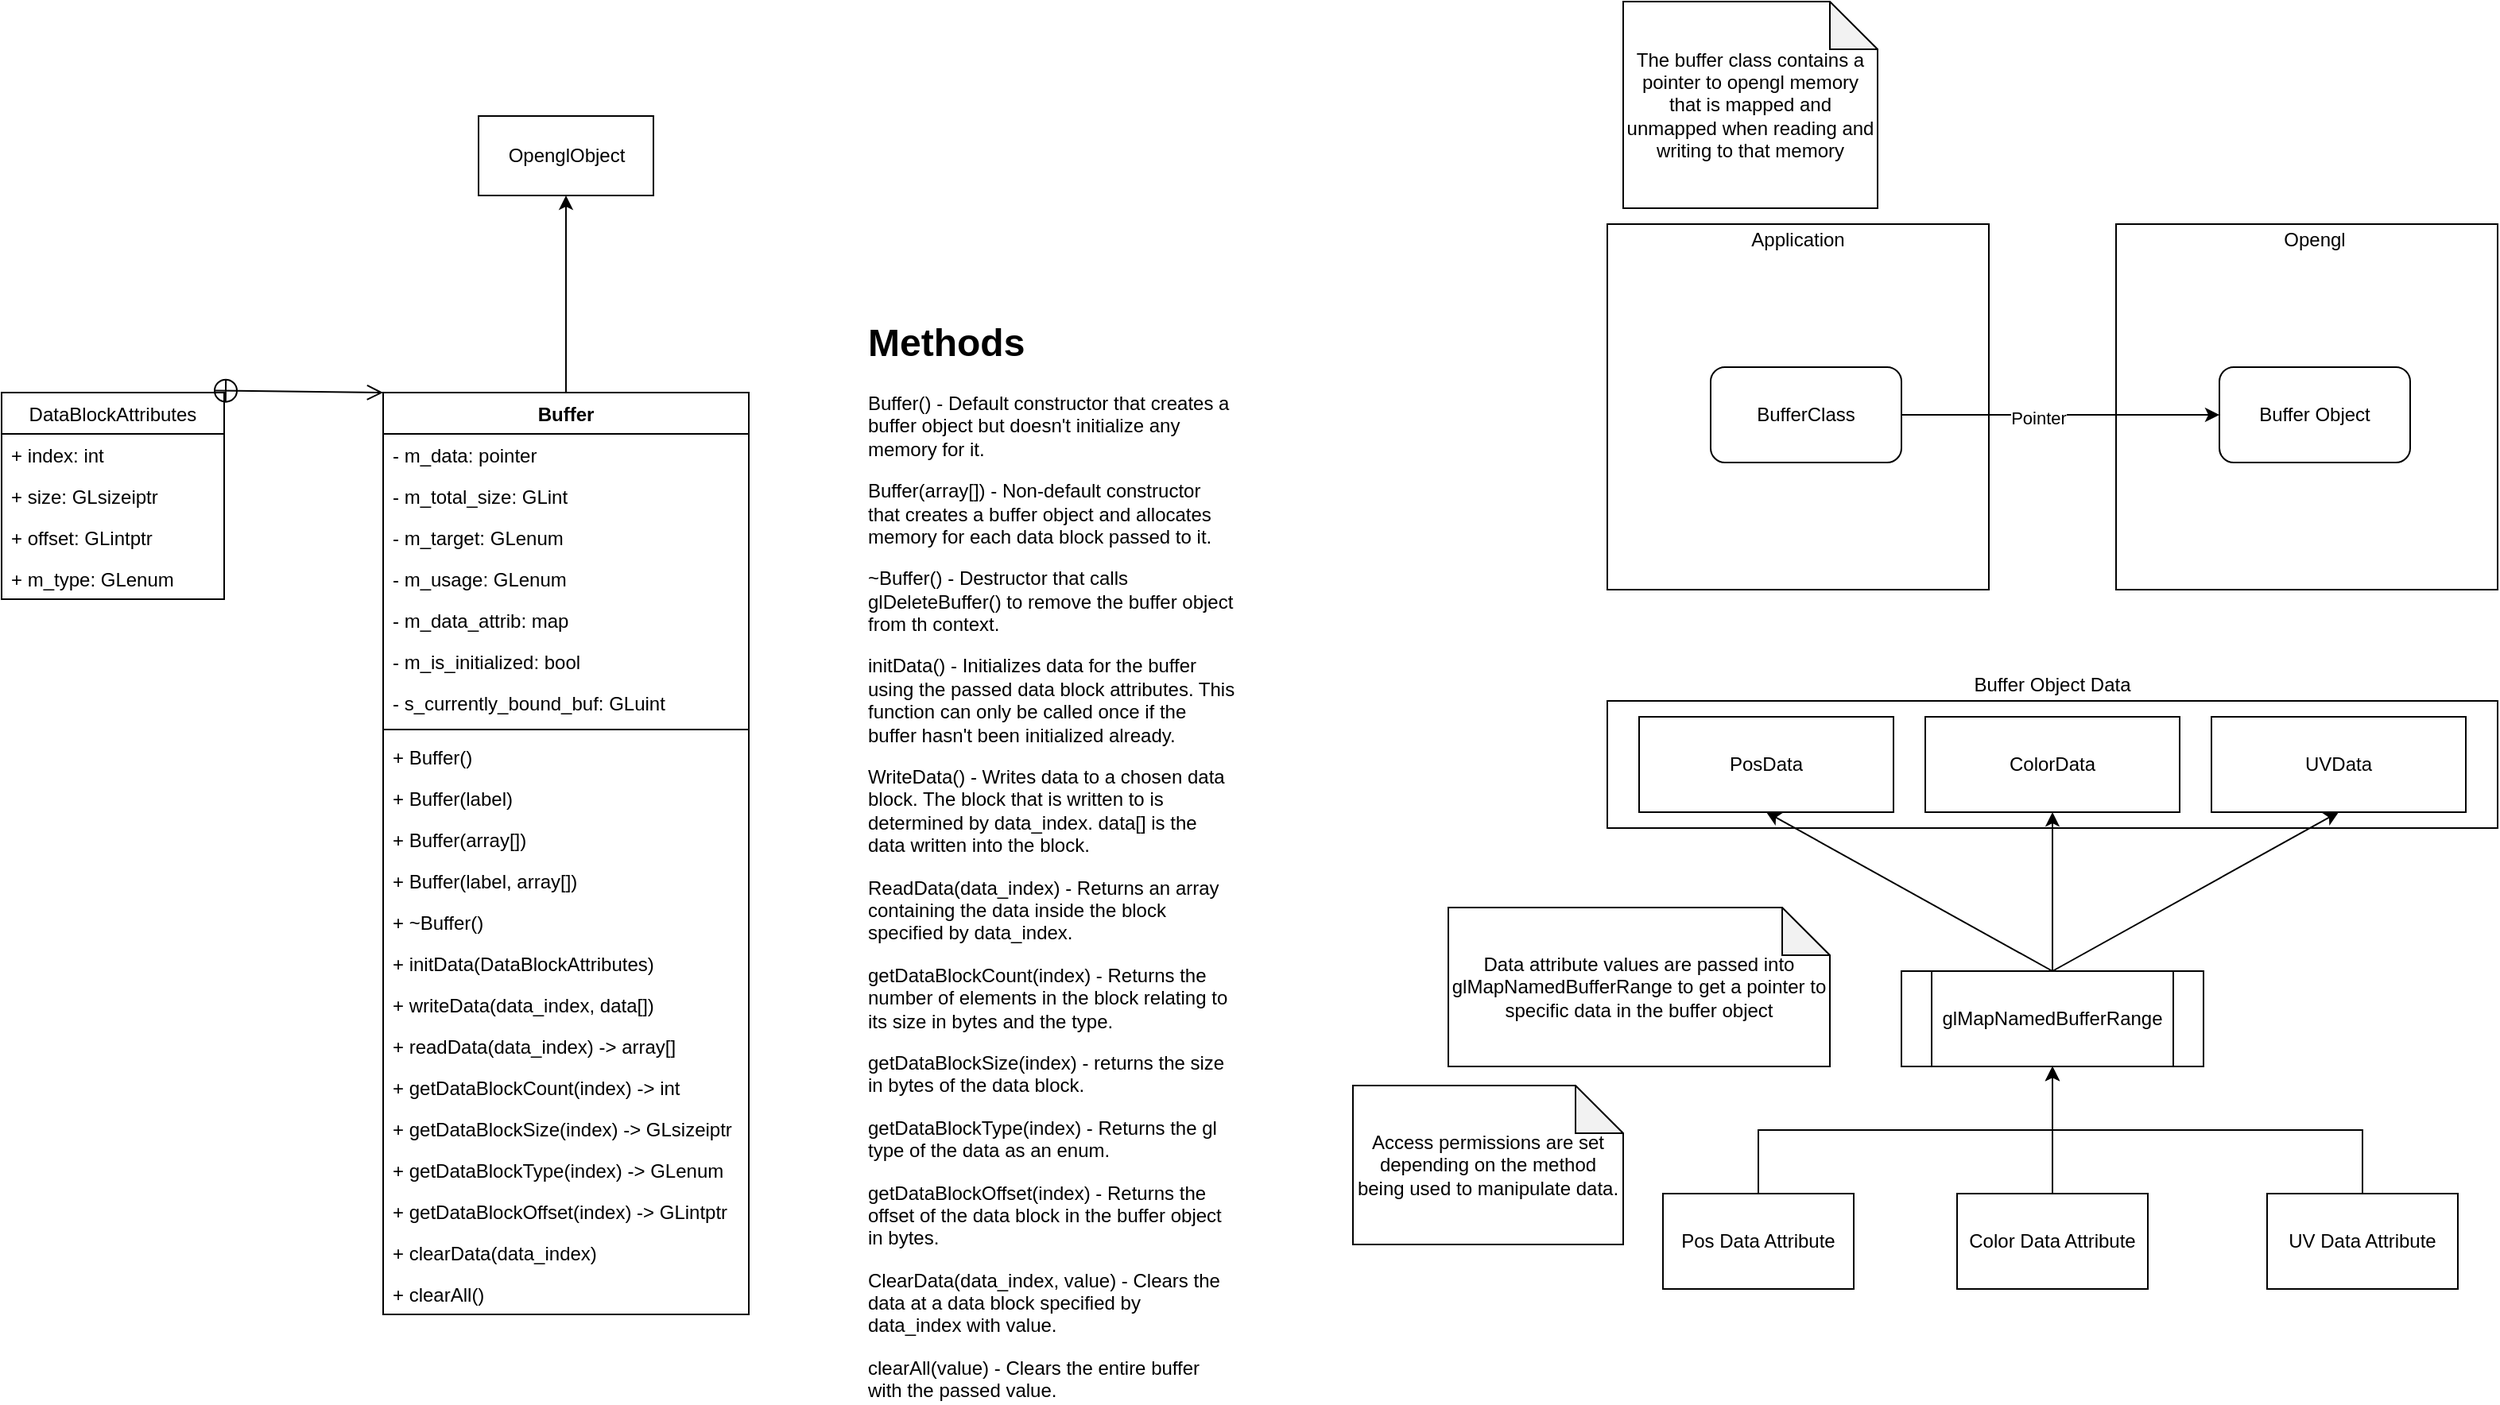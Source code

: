 <mxfile version="14.6.13" type="device"><diagram id="1BpwkSaTVFztdGXiSk9w" name="Page-1"><mxGraphModel dx="1086" dy="966" grid="1" gridSize="10" guides="1" tooltips="1" connect="1" arrows="1" fold="1" page="1" pageScale="1" pageWidth="850" pageHeight="1100" math="0" shadow="0"><root><mxCell id="0"/><mxCell id="1" parent="0"/><mxCell id="lJqkILKYjhvxXPDafEua-2" style="edgeStyle=orthogonalEdgeStyle;rounded=0;orthogonalLoop=1;jettySize=auto;html=1;" parent="1" source="UmU1c0R4z24SGa6tuku8-1" target="lJqkILKYjhvxXPDafEua-1" edge="1"><mxGeometry relative="1" as="geometry"/></mxCell><mxCell id="UmU1c0R4z24SGa6tuku8-1" value="Buffer" style="swimlane;fontStyle=1;align=center;verticalAlign=top;childLayout=stackLayout;horizontal=1;startSize=26;horizontalStack=0;resizeParent=1;resizeParentMax=0;resizeLast=0;collapsible=1;marginBottom=0;" parent="1" vertex="1"><mxGeometry x="280" y="324.04" width="230" height="580" as="geometry"/></mxCell><mxCell id="UmU1c0R4z24SGa6tuku8-2" value="- m_data: pointer" style="text;strokeColor=none;fillColor=none;align=left;verticalAlign=top;spacingLeft=4;spacingRight=4;overflow=hidden;rotatable=0;points=[[0,0.5],[1,0.5]];portConstraint=eastwest;" parent="UmU1c0R4z24SGa6tuku8-1" vertex="1"><mxGeometry y="26" width="230" height="26" as="geometry"/></mxCell><mxCell id="rleG9h5Lvg5siZTtWSsq-14" value="- m_total_size: GLint" style="text;strokeColor=none;fillColor=none;align=left;verticalAlign=top;spacingLeft=4;spacingRight=4;overflow=hidden;rotatable=0;points=[[0,0.5],[1,0.5]];portConstraint=eastwest;" parent="UmU1c0R4z24SGa6tuku8-1" vertex="1"><mxGeometry y="52" width="230" height="26" as="geometry"/></mxCell><mxCell id="lJqkILKYjhvxXPDafEua-4" value="- m_target: GLenum" style="text;strokeColor=none;fillColor=none;align=left;verticalAlign=top;spacingLeft=4;spacingRight=4;overflow=hidden;rotatable=0;points=[[0,0.5],[1,0.5]];portConstraint=eastwest;" parent="UmU1c0R4z24SGa6tuku8-1" vertex="1"><mxGeometry y="78" width="230" height="26" as="geometry"/></mxCell><mxCell id="rleG9h5Lvg5siZTtWSsq-15" value="- m_usage: GLenum" style="text;strokeColor=none;fillColor=none;align=left;verticalAlign=top;spacingLeft=4;spacingRight=4;overflow=hidden;rotatable=0;points=[[0,0.5],[1,0.5]];portConstraint=eastwest;" parent="UmU1c0R4z24SGa6tuku8-1" vertex="1"><mxGeometry y="104" width="230" height="26" as="geometry"/></mxCell><mxCell id="ogIkuCl4ObWhLBxa8AXL-1" value="- m_data_attrib: map" style="text;strokeColor=none;fillColor=none;align=left;verticalAlign=top;spacingLeft=4;spacingRight=4;overflow=hidden;rotatable=0;points=[[0,0.5],[1,0.5]];portConstraint=eastwest;" parent="UmU1c0R4z24SGa6tuku8-1" vertex="1"><mxGeometry y="130" width="230" height="26" as="geometry"/></mxCell><mxCell id="sRig1hK0W-3URqh-pxHu-5" value="- m_is_initialized: bool" style="text;strokeColor=none;fillColor=none;align=left;verticalAlign=top;spacingLeft=4;spacingRight=4;overflow=hidden;rotatable=0;points=[[0,0.5],[1,0.5]];portConstraint=eastwest;" parent="UmU1c0R4z24SGa6tuku8-1" vertex="1"><mxGeometry y="156" width="230" height="26" as="geometry"/></mxCell><mxCell id="rleG9h5Lvg5siZTtWSsq-63" value="- s_currently_bound_buf: GLuint" style="text;strokeColor=none;fillColor=none;align=left;verticalAlign=top;spacingLeft=4;spacingRight=4;overflow=hidden;rotatable=0;points=[[0,0.5],[1,0.5]];portConstraint=eastwest;" parent="UmU1c0R4z24SGa6tuku8-1" vertex="1"><mxGeometry y="182" width="230" height="26" as="geometry"/></mxCell><mxCell id="UmU1c0R4z24SGa6tuku8-3" value="" style="line;strokeWidth=1;fillColor=none;align=left;verticalAlign=middle;spacingTop=-1;spacingLeft=3;spacingRight=3;rotatable=0;labelPosition=right;points=[];portConstraint=eastwest;" parent="UmU1c0R4z24SGa6tuku8-1" vertex="1"><mxGeometry y="208" width="230" height="8" as="geometry"/></mxCell><mxCell id="sRig1hK0W-3URqh-pxHu-1" value="+ Buffer()" style="text;strokeColor=none;fillColor=none;align=left;verticalAlign=top;spacingLeft=4;spacingRight=4;overflow=hidden;rotatable=0;points=[[0,0.5],[1,0.5]];portConstraint=eastwest;" parent="UmU1c0R4z24SGa6tuku8-1" vertex="1"><mxGeometry y="216" width="230" height="26" as="geometry"/></mxCell><mxCell id="UmU1c0R4z24SGa6tuku8-4" value="+ Buffer(label)" style="text;strokeColor=none;fillColor=none;align=left;verticalAlign=top;spacingLeft=4;spacingRight=4;overflow=hidden;rotatable=0;points=[[0,0.5],[1,0.5]];portConstraint=eastwest;" parent="UmU1c0R4z24SGa6tuku8-1" vertex="1"><mxGeometry y="242" width="230" height="26" as="geometry"/></mxCell><mxCell id="sRig1hK0W-3URqh-pxHu-3" value="+ Buffer(array[])" style="text;strokeColor=none;fillColor=none;align=left;verticalAlign=top;spacingLeft=4;spacingRight=4;overflow=hidden;rotatable=0;points=[[0,0.5],[1,0.5]];portConstraint=eastwest;" parent="UmU1c0R4z24SGa6tuku8-1" vertex="1"><mxGeometry y="268" width="230" height="26" as="geometry"/></mxCell><mxCell id="lJqkILKYjhvxXPDafEua-3" value="+ Buffer(label, array[])" style="text;strokeColor=none;fillColor=none;align=left;verticalAlign=top;spacingLeft=4;spacingRight=4;overflow=hidden;rotatable=0;points=[[0,0.5],[1,0.5]];portConstraint=eastwest;" parent="UmU1c0R4z24SGa6tuku8-1" vertex="1"><mxGeometry y="294" width="230" height="26" as="geometry"/></mxCell><mxCell id="rleG9h5Lvg5siZTtWSsq-51" value="+ ~Buffer()" style="text;strokeColor=none;fillColor=none;align=left;verticalAlign=top;spacingLeft=4;spacingRight=4;overflow=hidden;rotatable=0;points=[[0,0.5],[1,0.5]];portConstraint=eastwest;" parent="UmU1c0R4z24SGa6tuku8-1" vertex="1"><mxGeometry y="320" width="230" height="26" as="geometry"/></mxCell><mxCell id="ogIkuCl4ObWhLBxa8AXL-2" value="+ initData(DataBlockAttributes)" style="text;strokeColor=none;fillColor=none;align=left;verticalAlign=top;spacingLeft=4;spacingRight=4;overflow=hidden;rotatable=0;points=[[0,0.5],[1,0.5]];portConstraint=eastwest;" parent="UmU1c0R4z24SGa6tuku8-1" vertex="1"><mxGeometry y="346" width="230" height="26" as="geometry"/></mxCell><mxCell id="rleG9h5Lvg5siZTtWSsq-52" value="+ writeData(data_index, data[])" style="text;strokeColor=none;fillColor=none;align=left;verticalAlign=top;spacingLeft=4;spacingRight=4;overflow=hidden;rotatable=0;points=[[0,0.5],[1,0.5]];portConstraint=eastwest;" parent="UmU1c0R4z24SGa6tuku8-1" vertex="1"><mxGeometry y="372" width="230" height="26" as="geometry"/></mxCell><mxCell id="BajqNjXF3hfCJph1Eict-1" value="+ readData(data_index) -&gt; array[]" style="text;strokeColor=none;fillColor=none;align=left;verticalAlign=top;spacingLeft=4;spacingRight=4;overflow=hidden;rotatable=0;points=[[0,0.5],[1,0.5]];portConstraint=eastwest;" vertex="1" parent="UmU1c0R4z24SGa6tuku8-1"><mxGeometry y="398" width="230" height="26" as="geometry"/></mxCell><mxCell id="BajqNjXF3hfCJph1Eict-2" value="+ getDataBlockCount(index) -&gt; int" style="text;strokeColor=none;fillColor=none;align=left;verticalAlign=top;spacingLeft=4;spacingRight=4;overflow=hidden;rotatable=0;points=[[0,0.5],[1,0.5]];portConstraint=eastwest;" vertex="1" parent="UmU1c0R4z24SGa6tuku8-1"><mxGeometry y="424" width="230" height="26" as="geometry"/></mxCell><mxCell id="BajqNjXF3hfCJph1Eict-3" value="+ getDataBlockSize(index) -&gt; GLsizeiptr" style="text;strokeColor=none;fillColor=none;align=left;verticalAlign=top;spacingLeft=4;spacingRight=4;overflow=hidden;rotatable=0;points=[[0,0.5],[1,0.5]];portConstraint=eastwest;" vertex="1" parent="UmU1c0R4z24SGa6tuku8-1"><mxGeometry y="450" width="230" height="26" as="geometry"/></mxCell><mxCell id="BajqNjXF3hfCJph1Eict-4" value="+ getDataBlockType(index) -&gt; GLenum" style="text;strokeColor=none;fillColor=none;align=left;verticalAlign=top;spacingLeft=4;spacingRight=4;overflow=hidden;rotatable=0;points=[[0,0.5],[1,0.5]];portConstraint=eastwest;" vertex="1" parent="UmU1c0R4z24SGa6tuku8-1"><mxGeometry y="476" width="230" height="26" as="geometry"/></mxCell><mxCell id="rleG9h5Lvg5siZTtWSsq-71" value="+ getDataBlockOffset(index) -&gt; GLintptr" style="text;strokeColor=none;fillColor=none;align=left;verticalAlign=top;spacingLeft=4;spacingRight=4;overflow=hidden;rotatable=0;points=[[0,0.5],[1,0.5]];portConstraint=eastwest;" parent="UmU1c0R4z24SGa6tuku8-1" vertex="1"><mxGeometry y="502" width="230" height="26" as="geometry"/></mxCell><mxCell id="rleG9h5Lvg5siZTtWSsq-72" value="+ clearData(data_index)" style="text;strokeColor=none;fillColor=none;align=left;verticalAlign=top;spacingLeft=4;spacingRight=4;overflow=hidden;rotatable=0;points=[[0,0.5],[1,0.5]];portConstraint=eastwest;" parent="UmU1c0R4z24SGa6tuku8-1" vertex="1"><mxGeometry y="528" width="230" height="26" as="geometry"/></mxCell><mxCell id="rleG9h5Lvg5siZTtWSsq-75" value="+ clearAll()" style="text;strokeColor=none;fillColor=none;align=left;verticalAlign=top;spacingLeft=4;spacingRight=4;overflow=hidden;rotatable=0;points=[[0,0.5],[1,0.5]];portConstraint=eastwest;" parent="UmU1c0R4z24SGa6tuku8-1" vertex="1"><mxGeometry y="554" width="230" height="26" as="geometry"/></mxCell><mxCell id="rleG9h5Lvg5siZTtWSsq-16" value="DataBlockAttributes" style="swimlane;fontStyle=0;childLayout=stackLayout;horizontal=1;startSize=26;fillColor=none;horizontalStack=0;resizeParent=1;resizeParentMax=0;resizeLast=0;collapsible=1;marginBottom=0;" parent="1" vertex="1"><mxGeometry x="40" y="324.04" width="140" height="130" as="geometry"/></mxCell><mxCell id="BajqNjXF3hfCJph1Eict-5" value="+ index: int" style="text;strokeColor=none;fillColor=none;align=left;verticalAlign=top;spacingLeft=4;spacingRight=4;overflow=hidden;rotatable=0;points=[[0,0.5],[1,0.5]];portConstraint=eastwest;" vertex="1" parent="rleG9h5Lvg5siZTtWSsq-16"><mxGeometry y="26" width="140" height="26" as="geometry"/></mxCell><mxCell id="rleG9h5Lvg5siZTtWSsq-17" value="+ size: GLsizeiptr" style="text;strokeColor=none;fillColor=none;align=left;verticalAlign=top;spacingLeft=4;spacingRight=4;overflow=hidden;rotatable=0;points=[[0,0.5],[1,0.5]];portConstraint=eastwest;" parent="rleG9h5Lvg5siZTtWSsq-16" vertex="1"><mxGeometry y="52" width="140" height="26" as="geometry"/></mxCell><mxCell id="rleG9h5Lvg5siZTtWSsq-19" value="+ offset: GLintptr" style="text;strokeColor=none;fillColor=none;align=left;verticalAlign=top;spacingLeft=4;spacingRight=4;overflow=hidden;rotatable=0;points=[[0,0.5],[1,0.5]];portConstraint=eastwest;" parent="rleG9h5Lvg5siZTtWSsq-16" vertex="1"><mxGeometry y="78" width="140" height="26" as="geometry"/></mxCell><mxCell id="rleG9h5Lvg5siZTtWSsq-60" value="+ m_type: GLenum" style="text;strokeColor=none;fillColor=none;align=left;verticalAlign=top;spacingLeft=4;spacingRight=4;overflow=hidden;rotatable=0;points=[[0,0.5],[1,0.5]];portConstraint=eastwest;" parent="rleG9h5Lvg5siZTtWSsq-16" vertex="1"><mxGeometry y="104" width="140" height="26" as="geometry"/></mxCell><mxCell id="rleG9h5Lvg5siZTtWSsq-20" value="" style="endArrow=open;startArrow=circlePlus;endFill=0;startFill=0;endSize=8;html=1;entryX=0;entryY=0;entryDx=0;entryDy=0;exitX=0.95;exitY=-0.01;exitDx=0;exitDy=0;exitPerimeter=0;" parent="1" source="rleG9h5Lvg5siZTtWSsq-16" target="UmU1c0R4z24SGa6tuku8-1" edge="1"><mxGeometry width="160" relative="1" as="geometry"><mxPoint x="220" y="424.04" as="sourcePoint"/><mxPoint x="400" y="384.04" as="targetPoint"/></mxGeometry></mxCell><mxCell id="rleG9h5Lvg5siZTtWSsq-24" value="" style="rounded=0;whiteSpace=wrap;html=1;fillColor=none;" parent="1" vertex="1"><mxGeometry x="1050" y="218" width="240" height="230" as="geometry"/></mxCell><mxCell id="rleG9h5Lvg5siZTtWSsq-25" value="" style="rounded=0;whiteSpace=wrap;html=1;fillColor=none;" parent="1" vertex="1"><mxGeometry x="1370" y="218" width="240" height="230" as="geometry"/></mxCell><mxCell id="rleG9h5Lvg5siZTtWSsq-26" value="BufferClass" style="rounded=1;whiteSpace=wrap;html=1;" parent="1" vertex="1"><mxGeometry x="1115" y="308" width="120" height="60" as="geometry"/></mxCell><mxCell id="rleG9h5Lvg5siZTtWSsq-27" value="Buffer Object" style="rounded=1;whiteSpace=wrap;html=1;" parent="1" vertex="1"><mxGeometry x="1435" y="308" width="120" height="60" as="geometry"/></mxCell><mxCell id="rleG9h5Lvg5siZTtWSsq-28" value="" style="endArrow=classic;html=1;exitX=1;exitY=0.5;exitDx=0;exitDy=0;entryX=0;entryY=0.5;entryDx=0;entryDy=0;" parent="1" source="rleG9h5Lvg5siZTtWSsq-26" target="rleG9h5Lvg5siZTtWSsq-27" edge="1"><mxGeometry width="50" height="50" relative="1" as="geometry"><mxPoint x="1345" y="338" as="sourcePoint"/><mxPoint x="1395" y="288" as="targetPoint"/></mxGeometry></mxCell><mxCell id="rleG9h5Lvg5siZTtWSsq-29" value="Pointer" style="edgeLabel;html=1;align=center;verticalAlign=middle;resizable=0;points=[];" parent="rleG9h5Lvg5siZTtWSsq-28" vertex="1" connectable="0"><mxGeometry x="-0.14" y="-2" relative="1" as="geometry"><mxPoint as="offset"/></mxGeometry></mxCell><mxCell id="rleG9h5Lvg5siZTtWSsq-30" value="Application" style="text;html=1;strokeColor=none;fillColor=none;align=center;verticalAlign=middle;whiteSpace=wrap;rounded=0;" parent="1" vertex="1"><mxGeometry x="1150" y="218" width="40" height="20" as="geometry"/></mxCell><mxCell id="rleG9h5Lvg5siZTtWSsq-31" value="Opengl" style="text;html=1;strokeColor=none;fillColor=none;align=center;verticalAlign=middle;whiteSpace=wrap;rounded=0;" parent="1" vertex="1"><mxGeometry x="1475" y="218" width="40" height="20" as="geometry"/></mxCell><mxCell id="rleG9h5Lvg5siZTtWSsq-32" value="" style="rounded=0;whiteSpace=wrap;html=1;fillColor=none;" parent="1" vertex="1"><mxGeometry x="1050" y="518" width="560" height="80" as="geometry"/></mxCell><mxCell id="rleG9h5Lvg5siZTtWSsq-33" value="Buffer Object Data" style="text;html=1;strokeColor=none;fillColor=none;align=center;verticalAlign=middle;whiteSpace=wrap;rounded=0;" parent="1" vertex="1"><mxGeometry x="1270" y="498" width="120" height="20" as="geometry"/></mxCell><mxCell id="rleG9h5Lvg5siZTtWSsq-34" value="PosData" style="rounded=0;whiteSpace=wrap;html=1;fillColor=none;" parent="1" vertex="1"><mxGeometry x="1070" y="528" width="160" height="60" as="geometry"/></mxCell><mxCell id="rleG9h5Lvg5siZTtWSsq-35" value="ColorData&lt;span style=&quot;color: rgba(0 , 0 , 0 , 0) ; font-family: monospace ; font-size: 0px&quot;&gt;%3CmxGraphModel%3E%3Croot%3E%3CmxCell%20id%3D%220%22%2F%3E%3CmxCell%20id%3D%221%22%20parent%3D%220%22%2F%3E%3CmxCell%20id%3D%222%22%20value%3D%22PosData%22%20style%3D%22rounded%3D0%3BwhiteSpace%3Dwrap%3Bhtml%3D1%3BfillColor%3Dnone%3B%22%20vertex%3D%221%22%20parent%3D%221%22%3E%3CmxGeometry%20x%3D%22140%22%20y%3D%22560%22%20width%3D%22160%22%20height%3D%2260%22%20as%3D%22geometry%22%2F%3E%3C%2FmxCell%3E%3C%2Froot%3E%3C%2FmxGraphModel%3E&lt;/span&gt;" style="rounded=0;whiteSpace=wrap;html=1;fillColor=none;" parent="1" vertex="1"><mxGeometry x="1250" y="528" width="160" height="60" as="geometry"/></mxCell><mxCell id="rleG9h5Lvg5siZTtWSsq-36" value="UVData" style="rounded=0;whiteSpace=wrap;html=1;fillColor=none;" parent="1" vertex="1"><mxGeometry x="1430" y="528" width="160" height="60" as="geometry"/></mxCell><mxCell id="rleG9h5Lvg5siZTtWSsq-37" style="edgeStyle=orthogonalEdgeStyle;rounded=0;orthogonalLoop=1;jettySize=auto;html=1;exitX=0.5;exitY=0;exitDx=0;exitDy=0;entryX=0.5;entryY=1;entryDx=0;entryDy=0;" parent="1" source="rleG9h5Lvg5siZTtWSsq-38" target="rleG9h5Lvg5siZTtWSsq-43" edge="1"><mxGeometry relative="1" as="geometry"/></mxCell><mxCell id="rleG9h5Lvg5siZTtWSsq-38" value="Pos Data Attribute" style="rounded=0;whiteSpace=wrap;html=1;fillColor=none;" parent="1" vertex="1"><mxGeometry x="1085" y="828" width="120" height="60" as="geometry"/></mxCell><mxCell id="rleG9h5Lvg5siZTtWSsq-39" style="edgeStyle=orthogonalEdgeStyle;rounded=0;orthogonalLoop=1;jettySize=auto;html=1;exitX=0.5;exitY=0;exitDx=0;exitDy=0;entryX=0.5;entryY=1;entryDx=0;entryDy=0;" parent="1" source="rleG9h5Lvg5siZTtWSsq-40" target="rleG9h5Lvg5siZTtWSsq-43" edge="1"><mxGeometry relative="1" as="geometry"/></mxCell><mxCell id="rleG9h5Lvg5siZTtWSsq-40" value="Color Data Attribute" style="rounded=0;whiteSpace=wrap;html=1;fillColor=none;" parent="1" vertex="1"><mxGeometry x="1270" y="828" width="120" height="60" as="geometry"/></mxCell><mxCell id="rleG9h5Lvg5siZTtWSsq-41" style="edgeStyle=orthogonalEdgeStyle;rounded=0;orthogonalLoop=1;jettySize=auto;html=1;exitX=0.5;exitY=0;exitDx=0;exitDy=0;entryX=0.5;entryY=1;entryDx=0;entryDy=0;" parent="1" source="rleG9h5Lvg5siZTtWSsq-42" target="rleG9h5Lvg5siZTtWSsq-43" edge="1"><mxGeometry relative="1" as="geometry"/></mxCell><mxCell id="rleG9h5Lvg5siZTtWSsq-42" value="UV Data Attribute" style="rounded=0;whiteSpace=wrap;html=1;fillColor=none;" parent="1" vertex="1"><mxGeometry x="1465" y="828" width="120" height="60" as="geometry"/></mxCell><mxCell id="rleG9h5Lvg5siZTtWSsq-43" value="glMapNamedBufferRange" style="shape=process;whiteSpace=wrap;html=1;backgroundOutline=1;fillColor=none;" parent="1" vertex="1"><mxGeometry x="1235" y="688" width="190" height="60" as="geometry"/></mxCell><mxCell id="rleG9h5Lvg5siZTtWSsq-44" value="" style="endArrow=classic;html=1;exitX=0.5;exitY=0;exitDx=0;exitDy=0;entryX=0.5;entryY=1;entryDx=0;entryDy=0;" parent="1" source="rleG9h5Lvg5siZTtWSsq-43" target="rleG9h5Lvg5siZTtWSsq-34" edge="1"><mxGeometry width="50" height="50" relative="1" as="geometry"><mxPoint x="1330" y="678" as="sourcePoint"/><mxPoint x="1380" y="618" as="targetPoint"/></mxGeometry></mxCell><mxCell id="rleG9h5Lvg5siZTtWSsq-45" value="" style="endArrow=classic;html=1;exitX=0.5;exitY=0;exitDx=0;exitDy=0;" parent="1" source="rleG9h5Lvg5siZTtWSsq-43" edge="1"><mxGeometry width="50" height="50" relative="1" as="geometry"><mxPoint x="1520" y="718" as="sourcePoint"/><mxPoint x="1330" y="588" as="targetPoint"/></mxGeometry></mxCell><mxCell id="rleG9h5Lvg5siZTtWSsq-46" value="" style="endArrow=classic;html=1;exitX=0.5;exitY=0;exitDx=0;exitDy=0;entryX=0.5;entryY=1;entryDx=0;entryDy=0;" parent="1" source="rleG9h5Lvg5siZTtWSsq-43" target="rleG9h5Lvg5siZTtWSsq-36" edge="1"><mxGeometry width="50" height="50" relative="1" as="geometry"><mxPoint x="1490" y="728" as="sourcePoint"/><mxPoint x="1540" y="678" as="targetPoint"/></mxGeometry></mxCell><mxCell id="rleG9h5Lvg5siZTtWSsq-47" value="Data attribute values are passed into glMapNamedBufferRange to get a pointer to specific data in the buffer object" style="shape=note;whiteSpace=wrap;html=1;backgroundOutline=1;darkOpacity=0.05;fillColor=none;" parent="1" vertex="1"><mxGeometry x="950" y="648" width="240" height="100" as="geometry"/></mxCell><mxCell id="rleG9h5Lvg5siZTtWSsq-48" value="The buffer class contains a pointer to opengl memory that is mapped and unmapped when reading and writing to that memory" style="shape=note;whiteSpace=wrap;html=1;backgroundOutline=1;darkOpacity=0.05;fillColor=none;" parent="1" vertex="1"><mxGeometry x="1060" y="78" width="160" height="130" as="geometry"/></mxCell><mxCell id="rleG9h5Lvg5siZTtWSsq-49" value="Access permissions are set depending on the method being used to manipulate data." style="shape=note;whiteSpace=wrap;html=1;backgroundOutline=1;darkOpacity=0.05;" parent="1" vertex="1"><mxGeometry x="890" y="760" width="170" height="100" as="geometry"/></mxCell><mxCell id="rleG9h5Lvg5siZTtWSsq-59" value="&lt;h1&gt;Methods&lt;/h1&gt;&lt;p&gt;Buffer() - Default constructor that creates a buffer object but doesn't initialize any memory for it.&lt;/p&gt;&lt;p&gt;Buffer(array[]) - Non-default constructor that creates a buffer object and allocates memory for each data block passed to it.&lt;/p&gt;&lt;p&gt;~Buffer() - Destructor that calls glDeleteBuffer() to remove the buffer object from th context.&lt;/p&gt;&lt;p&gt;initData() - Initializes data for the buffer using the passed data block attributes. This function can only be called once if the buffer hasn't been initialized already.&lt;/p&gt;&lt;p&gt;WriteData() - Writes data to a chosen data block. The block that is written to is determined by data_index. data[] is the data written into the block.&lt;/p&gt;&lt;p&gt;ReadData(data_index) - Returns an array containing the data inside the block specified by data_index.&lt;/p&gt;&lt;p&gt;getDataBlockCount(index) - Returns the number of elements in the block relating to its size in bytes and the type.&lt;/p&gt;&lt;p&gt;getDataBlockSize(index) - returns the size in bytes of the data block.&lt;/p&gt;&lt;p&gt;getDataBlockType(index) - Returns the gl type of the data as an enum.&lt;/p&gt;&lt;p&gt;getDataBlockOffset(index) - Returns the offset of the data block in the buffer object in bytes.&lt;/p&gt;&lt;p&gt;ClearData(data_index, value) - Clears the data at a data block specified by data_index with value.&lt;/p&gt;&lt;p&gt;clearAll(value) - Clears the entire buffer with the passed value.&lt;/p&gt;" style="text;html=1;strokeColor=none;fillColor=none;spacing=5;spacingTop=-20;whiteSpace=wrap;overflow=hidden;rounded=0;" parent="1" vertex="1"><mxGeometry x="580" y="273" width="240" height="687" as="geometry"/></mxCell><mxCell id="lJqkILKYjhvxXPDafEua-1" value="OpenglObject" style="html=1;" parent="1" vertex="1"><mxGeometry x="340" y="150" width="110" height="50" as="geometry"/></mxCell></root></mxGraphModel></diagram></mxfile>